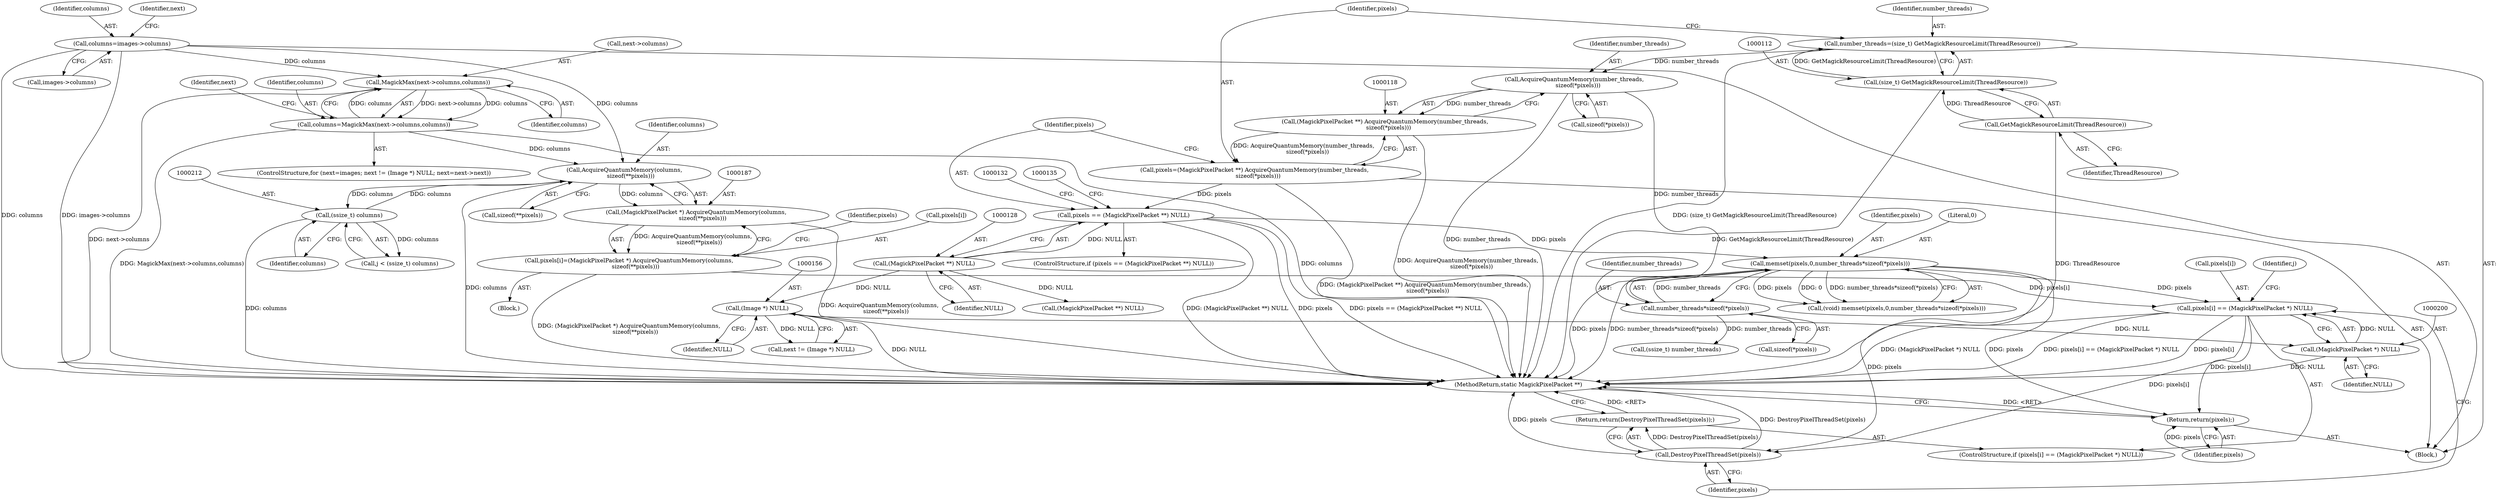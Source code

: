 digraph "1_ImageMagick6_91e58d967a92250439ede038ccfb0913a81e59fe@array" {
"1000195" [label="(Call,pixels[i] == (MagickPixelPacket *) NULL)"];
"1000182" [label="(Call,pixels[i]=(MagickPixelPacket *) AcquireQuantumMemory(columns,\n       sizeof(**pixels)))"];
"1000186" [label="(Call,(MagickPixelPacket *) AcquireQuantumMemory(columns,\n       sizeof(**pixels)))"];
"1000188" [label="(Call,AcquireQuantumMemory(columns,\n       sizeof(**pixels)))"];
"1000163" [label="(Call,columns=MagickMax(next->columns,columns))"];
"1000165" [label="(Call,MagickMax(next->columns,columns))"];
"1000144" [label="(Call,columns=images->columns)"];
"1000211" [label="(Call,(ssize_t) columns)"];
"1000136" [label="(Call,memset(pixels,0,number_threads*sizeof(*pixels)))"];
"1000125" [label="(Call,pixels == (MagickPixelPacket **) NULL)"];
"1000115" [label="(Call,pixels=(MagickPixelPacket **) AcquireQuantumMemory(number_threads,\n    sizeof(*pixels)))"];
"1000117" [label="(Call,(MagickPixelPacket **) AcquireQuantumMemory(number_threads,\n    sizeof(*pixels)))"];
"1000119" [label="(Call,AcquireQuantumMemory(number_threads,\n    sizeof(*pixels)))"];
"1000109" [label="(Call,number_threads=(size_t) GetMagickResourceLimit(ThreadResource))"];
"1000111" [label="(Call,(size_t) GetMagickResourceLimit(ThreadResource))"];
"1000113" [label="(Call,GetMagickResourceLimit(ThreadResource))"];
"1000127" [label="(Call,(MagickPixelPacket **) NULL)"];
"1000139" [label="(Call,number_threads*sizeof(*pixels))"];
"1000199" [label="(Call,(MagickPixelPacket *) NULL)"];
"1000155" [label="(Call,(Image *) NULL)"];
"1000203" [label="(Call,DestroyPixelThreadSet(pixels))"];
"1000202" [label="(Return,return(DestroyPixelThreadSet(pixels));)"];
"1000224" [label="(Return,return(pixels);)"];
"1000182" [label="(Call,pixels[i]=(MagickPixelPacket *) AcquireQuantumMemory(columns,\n       sizeof(**pixels)))"];
"1000197" [label="(Identifier,pixels)"];
"1000166" [label="(Call,next->columns)"];
"1000139" [label="(Call,number_threads*sizeof(*pixels))"];
"1000188" [label="(Call,AcquireQuantumMemory(columns,\n       sizeof(**pixels)))"];
"1000126" [label="(Identifier,pixels)"];
"1000196" [label="(Call,pixels[i])"];
"1000224" [label="(Return,return(pixels);)"];
"1000151" [label="(Identifier,next)"];
"1000186" [label="(Call,(MagickPixelPacket *) AcquireQuantumMemory(columns,\n       sizeof(**pixels)))"];
"1000194" [label="(ControlStructure,if (pixels[i] == (MagickPixelPacket *) NULL))"];
"1000137" [label="(Identifier,pixels)"];
"1000155" [label="(Call,(Image *) NULL)"];
"1000157" [label="(Identifier,NULL)"];
"1000225" [label="(Identifier,pixels)"];
"1000117" [label="(Call,(MagickPixelPacket **) AcquireQuantumMemory(number_threads,\n    sizeof(*pixels)))"];
"1000204" [label="(Identifier,pixels)"];
"1000213" [label="(Identifier,columns)"];
"1000109" [label="(Call,number_threads=(size_t) GetMagickResourceLimit(ThreadResource))"];
"1000111" [label="(Call,(size_t) GetMagickResourceLimit(ThreadResource))"];
"1000165" [label="(Call,MagickMax(next->columns,columns))"];
"1000189" [label="(Identifier,columns)"];
"1000110" [label="(Identifier,number_threads)"];
"1000113" [label="(Call,GetMagickResourceLimit(ThreadResource))"];
"1000120" [label="(Identifier,number_threads)"];
"1000190" [label="(Call,sizeof(**pixels))"];
"1000141" [label="(Call,sizeof(*pixels))"];
"1000140" [label="(Identifier,number_threads)"];
"1000164" [label="(Identifier,columns)"];
"1000119" [label="(Call,AcquireQuantumMemory(number_threads,\n    sizeof(*pixels)))"];
"1000136" [label="(Call,memset(pixels,0,number_threads*sizeof(*pixels)))"];
"1000138" [label="(Literal,0)"];
"1000169" [label="(Identifier,columns)"];
"1000203" [label="(Call,DestroyPixelThreadSet(pixels))"];
"1000211" [label="(Call,(ssize_t) columns)"];
"1000183" [label="(Call,pixels[i])"];
"1000146" [label="(Call,images->columns)"];
"1000124" [label="(ControlStructure,if (pixels == (MagickPixelPacket **) NULL))"];
"1000129" [label="(Identifier,NULL)"];
"1000153" [label="(Call,next != (Image *) NULL)"];
"1000207" [label="(Identifier,j)"];
"1000131" [label="(Call,(MagickPixelPacket **) NULL)"];
"1000159" [label="(Identifier,next)"];
"1000125" [label="(Call,pixels == (MagickPixelPacket **) NULL)"];
"1000127" [label="(Call,(MagickPixelPacket **) NULL)"];
"1000163" [label="(Call,columns=MagickMax(next->columns,columns))"];
"1000102" [label="(Block,)"];
"1000202" [label="(Return,return(DestroyPixelThreadSet(pixels));)"];
"1000149" [label="(ControlStructure,for (next=images; next != (Image *) NULL; next=next->next))"];
"1000116" [label="(Identifier,pixels)"];
"1000195" [label="(Call,pixels[i] == (MagickPixelPacket *) NULL)"];
"1000115" [label="(Call,pixels=(MagickPixelPacket **) AcquireQuantumMemory(number_threads,\n    sizeof(*pixels)))"];
"1000201" [label="(Identifier,NULL)"];
"1000226" [label="(MethodReturn,static MagickPixelPacket **)"];
"1000176" [label="(Call,(ssize_t) number_threads)"];
"1000134" [label="(Call,(void) memset(pixels,0,number_threads*sizeof(*pixels)))"];
"1000114" [label="(Identifier,ThreadResource)"];
"1000145" [label="(Identifier,columns)"];
"1000209" [label="(Call,j < (ssize_t) columns)"];
"1000199" [label="(Call,(MagickPixelPacket *) NULL)"];
"1000121" [label="(Call,sizeof(*pixels))"];
"1000181" [label="(Block,)"];
"1000144" [label="(Call,columns=images->columns)"];
"1000195" -> "1000194"  [label="AST: "];
"1000195" -> "1000199"  [label="CFG: "];
"1000196" -> "1000195"  [label="AST: "];
"1000199" -> "1000195"  [label="AST: "];
"1000204" -> "1000195"  [label="CFG: "];
"1000207" -> "1000195"  [label="CFG: "];
"1000195" -> "1000226"  [label="DDG: (MagickPixelPacket *) NULL"];
"1000195" -> "1000226"  [label="DDG: pixels[i] == (MagickPixelPacket *) NULL"];
"1000195" -> "1000226"  [label="DDG: pixels[i]"];
"1000182" -> "1000195"  [label="DDG: pixels[i]"];
"1000136" -> "1000195"  [label="DDG: pixels"];
"1000199" -> "1000195"  [label="DDG: NULL"];
"1000195" -> "1000203"  [label="DDG: pixels[i]"];
"1000195" -> "1000224"  [label="DDG: pixels[i]"];
"1000182" -> "1000181"  [label="AST: "];
"1000182" -> "1000186"  [label="CFG: "];
"1000183" -> "1000182"  [label="AST: "];
"1000186" -> "1000182"  [label="AST: "];
"1000197" -> "1000182"  [label="CFG: "];
"1000182" -> "1000226"  [label="DDG: (MagickPixelPacket *) AcquireQuantumMemory(columns,\n       sizeof(**pixels))"];
"1000186" -> "1000182"  [label="DDG: AcquireQuantumMemory(columns,\n       sizeof(**pixels))"];
"1000186" -> "1000188"  [label="CFG: "];
"1000187" -> "1000186"  [label="AST: "];
"1000188" -> "1000186"  [label="AST: "];
"1000186" -> "1000226"  [label="DDG: AcquireQuantumMemory(columns,\n       sizeof(**pixels))"];
"1000188" -> "1000186"  [label="DDG: columns"];
"1000188" -> "1000190"  [label="CFG: "];
"1000189" -> "1000188"  [label="AST: "];
"1000190" -> "1000188"  [label="AST: "];
"1000188" -> "1000226"  [label="DDG: columns"];
"1000163" -> "1000188"  [label="DDG: columns"];
"1000211" -> "1000188"  [label="DDG: columns"];
"1000144" -> "1000188"  [label="DDG: columns"];
"1000188" -> "1000211"  [label="DDG: columns"];
"1000163" -> "1000149"  [label="AST: "];
"1000163" -> "1000165"  [label="CFG: "];
"1000164" -> "1000163"  [label="AST: "];
"1000165" -> "1000163"  [label="AST: "];
"1000159" -> "1000163"  [label="CFG: "];
"1000163" -> "1000226"  [label="DDG: columns"];
"1000163" -> "1000226"  [label="DDG: MagickMax(next->columns,columns)"];
"1000165" -> "1000163"  [label="DDG: next->columns"];
"1000165" -> "1000163"  [label="DDG: columns"];
"1000163" -> "1000165"  [label="DDG: columns"];
"1000165" -> "1000169"  [label="CFG: "];
"1000166" -> "1000165"  [label="AST: "];
"1000169" -> "1000165"  [label="AST: "];
"1000165" -> "1000226"  [label="DDG: next->columns"];
"1000144" -> "1000165"  [label="DDG: columns"];
"1000144" -> "1000102"  [label="AST: "];
"1000144" -> "1000146"  [label="CFG: "];
"1000145" -> "1000144"  [label="AST: "];
"1000146" -> "1000144"  [label="AST: "];
"1000151" -> "1000144"  [label="CFG: "];
"1000144" -> "1000226"  [label="DDG: columns"];
"1000144" -> "1000226"  [label="DDG: images->columns"];
"1000211" -> "1000209"  [label="AST: "];
"1000211" -> "1000213"  [label="CFG: "];
"1000212" -> "1000211"  [label="AST: "];
"1000213" -> "1000211"  [label="AST: "];
"1000209" -> "1000211"  [label="CFG: "];
"1000211" -> "1000226"  [label="DDG: columns"];
"1000211" -> "1000209"  [label="DDG: columns"];
"1000136" -> "1000134"  [label="AST: "];
"1000136" -> "1000139"  [label="CFG: "];
"1000137" -> "1000136"  [label="AST: "];
"1000138" -> "1000136"  [label="AST: "];
"1000139" -> "1000136"  [label="AST: "];
"1000134" -> "1000136"  [label="CFG: "];
"1000136" -> "1000226"  [label="DDG: number_threads*sizeof(*pixels)"];
"1000136" -> "1000226"  [label="DDG: pixels"];
"1000136" -> "1000134"  [label="DDG: pixels"];
"1000136" -> "1000134"  [label="DDG: 0"];
"1000136" -> "1000134"  [label="DDG: number_threads*sizeof(*pixels)"];
"1000125" -> "1000136"  [label="DDG: pixels"];
"1000139" -> "1000136"  [label="DDG: number_threads"];
"1000136" -> "1000203"  [label="DDG: pixels"];
"1000136" -> "1000224"  [label="DDG: pixels"];
"1000125" -> "1000124"  [label="AST: "];
"1000125" -> "1000127"  [label="CFG: "];
"1000126" -> "1000125"  [label="AST: "];
"1000127" -> "1000125"  [label="AST: "];
"1000132" -> "1000125"  [label="CFG: "];
"1000135" -> "1000125"  [label="CFG: "];
"1000125" -> "1000226"  [label="DDG: pixels"];
"1000125" -> "1000226"  [label="DDG: pixels == (MagickPixelPacket **) NULL"];
"1000125" -> "1000226"  [label="DDG: (MagickPixelPacket **) NULL"];
"1000115" -> "1000125"  [label="DDG: pixels"];
"1000127" -> "1000125"  [label="DDG: NULL"];
"1000115" -> "1000102"  [label="AST: "];
"1000115" -> "1000117"  [label="CFG: "];
"1000116" -> "1000115"  [label="AST: "];
"1000117" -> "1000115"  [label="AST: "];
"1000126" -> "1000115"  [label="CFG: "];
"1000115" -> "1000226"  [label="DDG: (MagickPixelPacket **) AcquireQuantumMemory(number_threads,\n    sizeof(*pixels))"];
"1000117" -> "1000115"  [label="DDG: AcquireQuantumMemory(number_threads,\n    sizeof(*pixels))"];
"1000117" -> "1000119"  [label="CFG: "];
"1000118" -> "1000117"  [label="AST: "];
"1000119" -> "1000117"  [label="AST: "];
"1000117" -> "1000226"  [label="DDG: AcquireQuantumMemory(number_threads,\n    sizeof(*pixels))"];
"1000119" -> "1000117"  [label="DDG: number_threads"];
"1000119" -> "1000121"  [label="CFG: "];
"1000120" -> "1000119"  [label="AST: "];
"1000121" -> "1000119"  [label="AST: "];
"1000119" -> "1000226"  [label="DDG: number_threads"];
"1000109" -> "1000119"  [label="DDG: number_threads"];
"1000119" -> "1000139"  [label="DDG: number_threads"];
"1000109" -> "1000102"  [label="AST: "];
"1000109" -> "1000111"  [label="CFG: "];
"1000110" -> "1000109"  [label="AST: "];
"1000111" -> "1000109"  [label="AST: "];
"1000116" -> "1000109"  [label="CFG: "];
"1000109" -> "1000226"  [label="DDG: (size_t) GetMagickResourceLimit(ThreadResource)"];
"1000111" -> "1000109"  [label="DDG: GetMagickResourceLimit(ThreadResource)"];
"1000111" -> "1000113"  [label="CFG: "];
"1000112" -> "1000111"  [label="AST: "];
"1000113" -> "1000111"  [label="AST: "];
"1000111" -> "1000226"  [label="DDG: GetMagickResourceLimit(ThreadResource)"];
"1000113" -> "1000111"  [label="DDG: ThreadResource"];
"1000113" -> "1000114"  [label="CFG: "];
"1000114" -> "1000113"  [label="AST: "];
"1000113" -> "1000226"  [label="DDG: ThreadResource"];
"1000127" -> "1000129"  [label="CFG: "];
"1000128" -> "1000127"  [label="AST: "];
"1000129" -> "1000127"  [label="AST: "];
"1000127" -> "1000131"  [label="DDG: NULL"];
"1000127" -> "1000155"  [label="DDG: NULL"];
"1000139" -> "1000141"  [label="CFG: "];
"1000140" -> "1000139"  [label="AST: "];
"1000141" -> "1000139"  [label="AST: "];
"1000139" -> "1000176"  [label="DDG: number_threads"];
"1000199" -> "1000201"  [label="CFG: "];
"1000200" -> "1000199"  [label="AST: "];
"1000201" -> "1000199"  [label="AST: "];
"1000199" -> "1000226"  [label="DDG: NULL"];
"1000155" -> "1000199"  [label="DDG: NULL"];
"1000155" -> "1000153"  [label="AST: "];
"1000155" -> "1000157"  [label="CFG: "];
"1000156" -> "1000155"  [label="AST: "];
"1000157" -> "1000155"  [label="AST: "];
"1000153" -> "1000155"  [label="CFG: "];
"1000155" -> "1000226"  [label="DDG: NULL"];
"1000155" -> "1000153"  [label="DDG: NULL"];
"1000203" -> "1000202"  [label="AST: "];
"1000203" -> "1000204"  [label="CFG: "];
"1000204" -> "1000203"  [label="AST: "];
"1000202" -> "1000203"  [label="CFG: "];
"1000203" -> "1000226"  [label="DDG: DestroyPixelThreadSet(pixels)"];
"1000203" -> "1000226"  [label="DDG: pixels"];
"1000203" -> "1000202"  [label="DDG: DestroyPixelThreadSet(pixels)"];
"1000202" -> "1000194"  [label="AST: "];
"1000226" -> "1000202"  [label="CFG: "];
"1000202" -> "1000226"  [label="DDG: <RET>"];
"1000224" -> "1000102"  [label="AST: "];
"1000224" -> "1000225"  [label="CFG: "];
"1000225" -> "1000224"  [label="AST: "];
"1000226" -> "1000224"  [label="CFG: "];
"1000224" -> "1000226"  [label="DDG: <RET>"];
"1000225" -> "1000224"  [label="DDG: pixels"];
}
